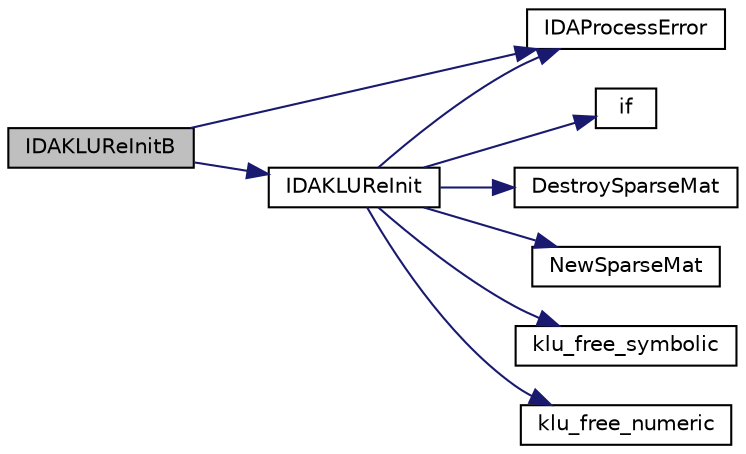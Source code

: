 digraph "IDAKLUReInitB"
{
  edge [fontname="Helvetica",fontsize="10",labelfontname="Helvetica",labelfontsize="10"];
  node [fontname="Helvetica",fontsize="10",shape=record];
  rankdir="LR";
  Node15 [label="IDAKLUReInitB",height=0.2,width=0.4,color="black", fillcolor="grey75", style="filled", fontcolor="black"];
  Node15 -> Node16 [color="midnightblue",fontsize="10",style="solid",fontname="Helvetica"];
  Node16 [label="IDAProcessError",height=0.2,width=0.4,color="black", fillcolor="white", style="filled",URL="$d4/d65/ida_8c.html#a8401cec99cd95b3d7264659b629c9583"];
  Node15 -> Node17 [color="midnightblue",fontsize="10",style="solid",fontname="Helvetica"];
  Node17 [label="IDAKLUReInit",height=0.2,width=0.4,color="black", fillcolor="white", style="filled",URL="$d3/dca/idas__klu_8c.html#aa3c9a1db78c91f00ee25692829db070c"];
  Node17 -> Node16 [color="midnightblue",fontsize="10",style="solid",fontname="Helvetica"];
  Node17 -> Node18 [color="midnightblue",fontsize="10",style="solid",fontname="Helvetica"];
  Node18 [label="if",height=0.2,width=0.4,color="black", fillcolor="white", style="filled",URL="$dc/ddc/3rd_party_2flex-2_85_835_2parse_8c.html#a5468319b5337c3d6192d299ceb3062fc"];
  Node17 -> Node19 [color="midnightblue",fontsize="10",style="solid",fontname="Helvetica"];
  Node19 [label="DestroySparseMat",height=0.2,width=0.4,color="black", fillcolor="white", style="filled",URL="$da/db3/sundials__sparse_8h.html#ae8b898ed80b6e45c9d33af5ec5f89c4f"];
  Node17 -> Node20 [color="midnightblue",fontsize="10",style="solid",fontname="Helvetica"];
  Node20 [label="NewSparseMat",height=0.2,width=0.4,color="black", fillcolor="white", style="filled",URL="$da/db3/sundials__sparse_8h.html#ad342f25328c2a27ad9b3d572afb32605"];
  Node17 -> Node21 [color="midnightblue",fontsize="10",style="solid",fontname="Helvetica"];
  Node21 [label="klu_free_symbolic",height=0.2,width=0.4,color="black", fillcolor="white", style="filled",URL="$dd/d48/klu_8h.html#a15f127db445e72566f147c5fb74c3e14"];
  Node17 -> Node22 [color="midnightblue",fontsize="10",style="solid",fontname="Helvetica"];
  Node22 [label="klu_free_numeric",height=0.2,width=0.4,color="black", fillcolor="white", style="filled",URL="$dd/d48/klu_8h.html#ab799b491e847a7499a198c738f05653e"];
}
